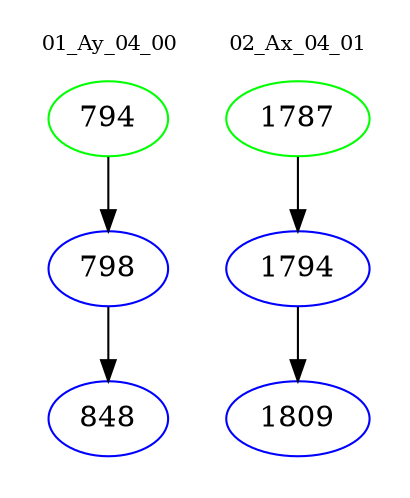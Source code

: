 digraph{
subgraph cluster_0 {
color = white
label = "01_Ay_04_00";
fontsize=10;
T0_794 [label="794", color="green"]
T0_794 -> T0_798 [color="black"]
T0_798 [label="798", color="blue"]
T0_798 -> T0_848 [color="black"]
T0_848 [label="848", color="blue"]
}
subgraph cluster_1 {
color = white
label = "02_Ax_04_01";
fontsize=10;
T1_1787 [label="1787", color="green"]
T1_1787 -> T1_1794 [color="black"]
T1_1794 [label="1794", color="blue"]
T1_1794 -> T1_1809 [color="black"]
T1_1809 [label="1809", color="blue"]
}
}
